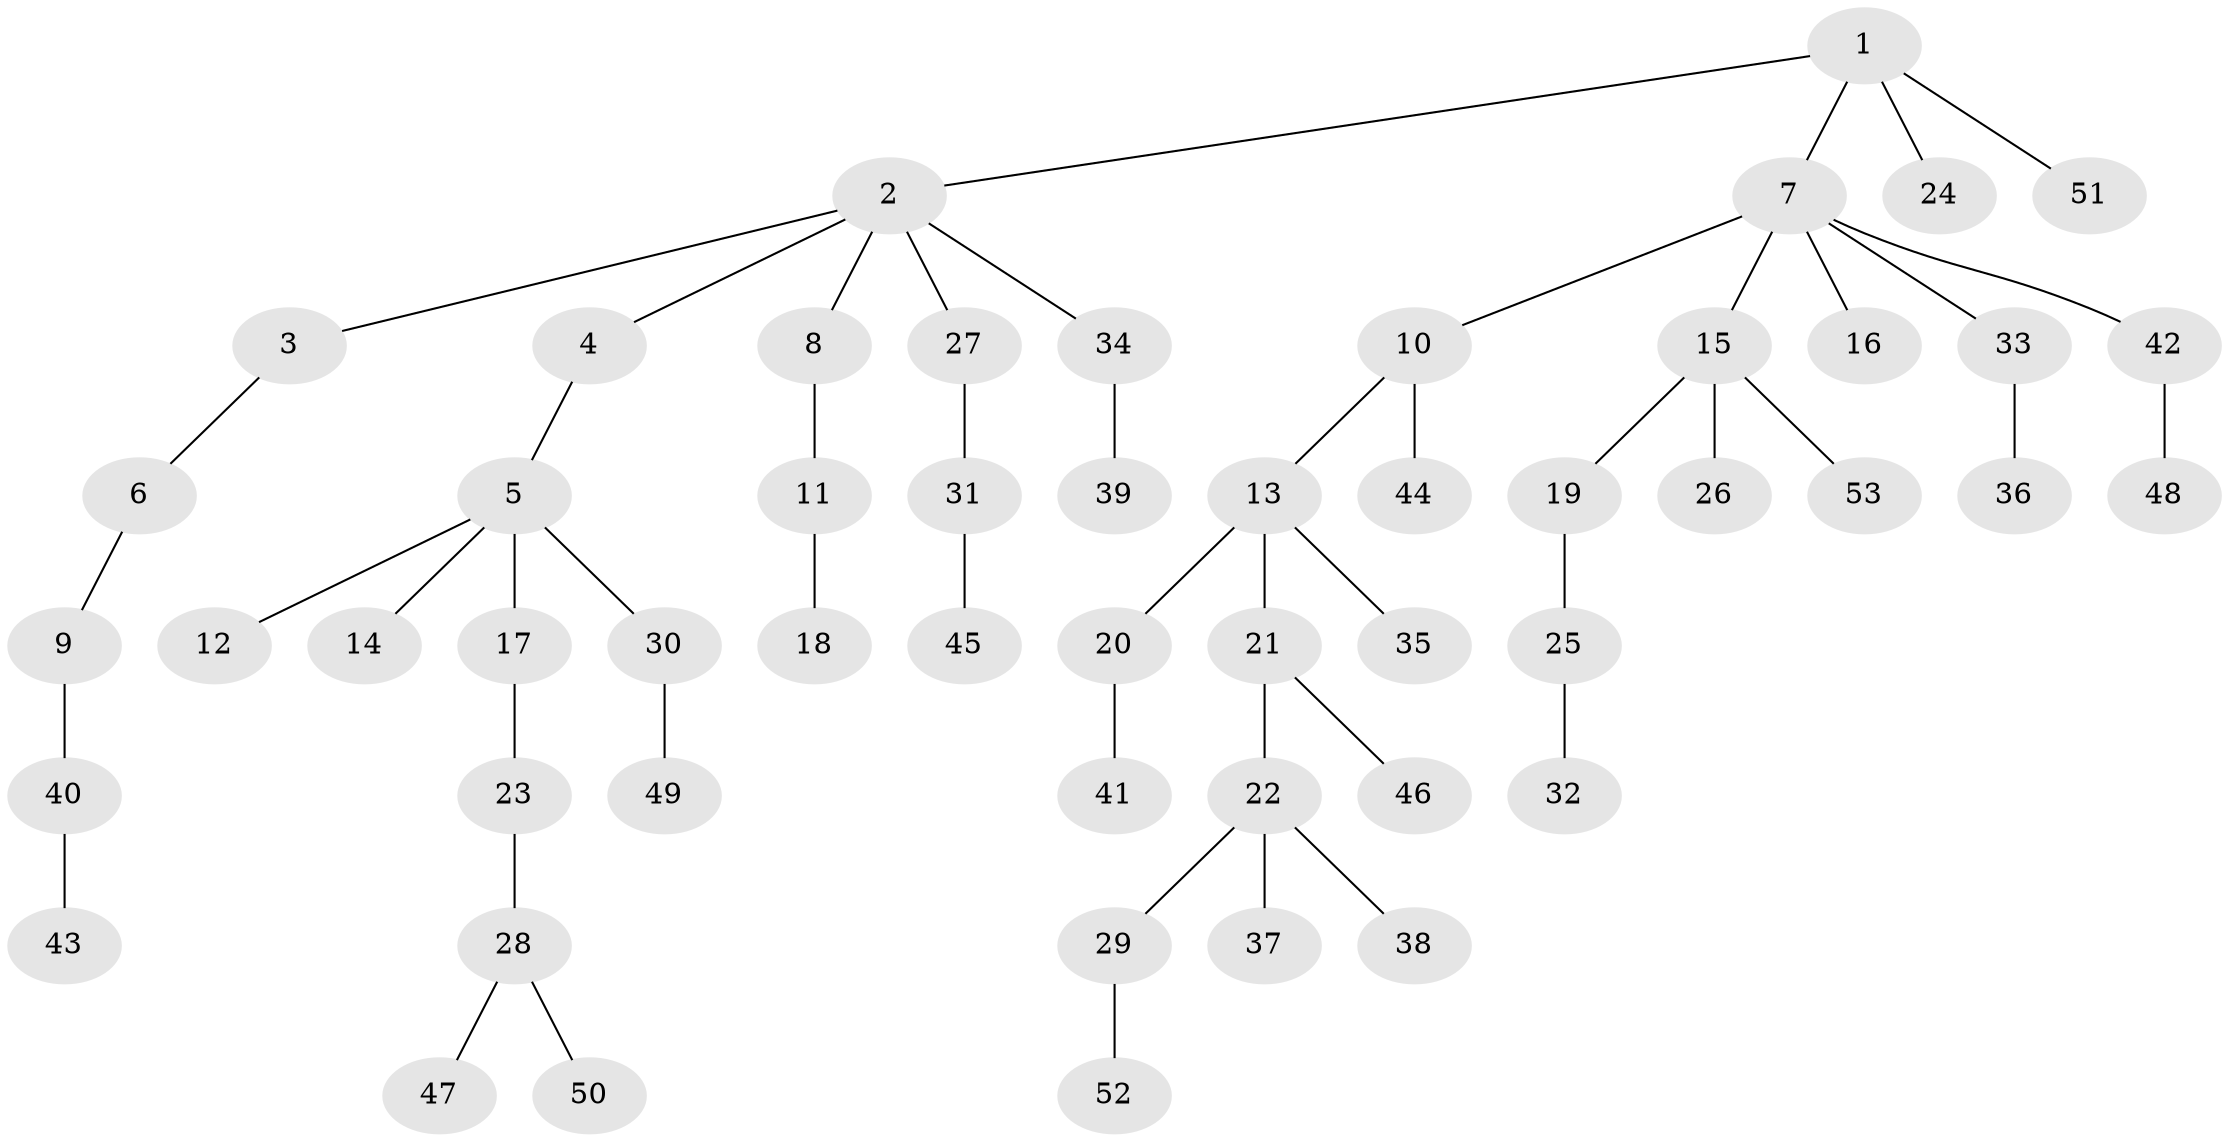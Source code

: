 // Generated by graph-tools (version 1.1) at 2025/53/03/09/25 04:53:27]
// undirected, 53 vertices, 52 edges
graph export_dot {
graph [start="1"]
  node [color=gray90,style=filled];
  1;
  2;
  3;
  4;
  5;
  6;
  7;
  8;
  9;
  10;
  11;
  12;
  13;
  14;
  15;
  16;
  17;
  18;
  19;
  20;
  21;
  22;
  23;
  24;
  25;
  26;
  27;
  28;
  29;
  30;
  31;
  32;
  33;
  34;
  35;
  36;
  37;
  38;
  39;
  40;
  41;
  42;
  43;
  44;
  45;
  46;
  47;
  48;
  49;
  50;
  51;
  52;
  53;
  1 -- 2;
  1 -- 7;
  1 -- 24;
  1 -- 51;
  2 -- 3;
  2 -- 4;
  2 -- 8;
  2 -- 27;
  2 -- 34;
  3 -- 6;
  4 -- 5;
  5 -- 12;
  5 -- 14;
  5 -- 17;
  5 -- 30;
  6 -- 9;
  7 -- 10;
  7 -- 15;
  7 -- 16;
  7 -- 33;
  7 -- 42;
  8 -- 11;
  9 -- 40;
  10 -- 13;
  10 -- 44;
  11 -- 18;
  13 -- 20;
  13 -- 21;
  13 -- 35;
  15 -- 19;
  15 -- 26;
  15 -- 53;
  17 -- 23;
  19 -- 25;
  20 -- 41;
  21 -- 22;
  21 -- 46;
  22 -- 29;
  22 -- 37;
  22 -- 38;
  23 -- 28;
  25 -- 32;
  27 -- 31;
  28 -- 47;
  28 -- 50;
  29 -- 52;
  30 -- 49;
  31 -- 45;
  33 -- 36;
  34 -- 39;
  40 -- 43;
  42 -- 48;
}
